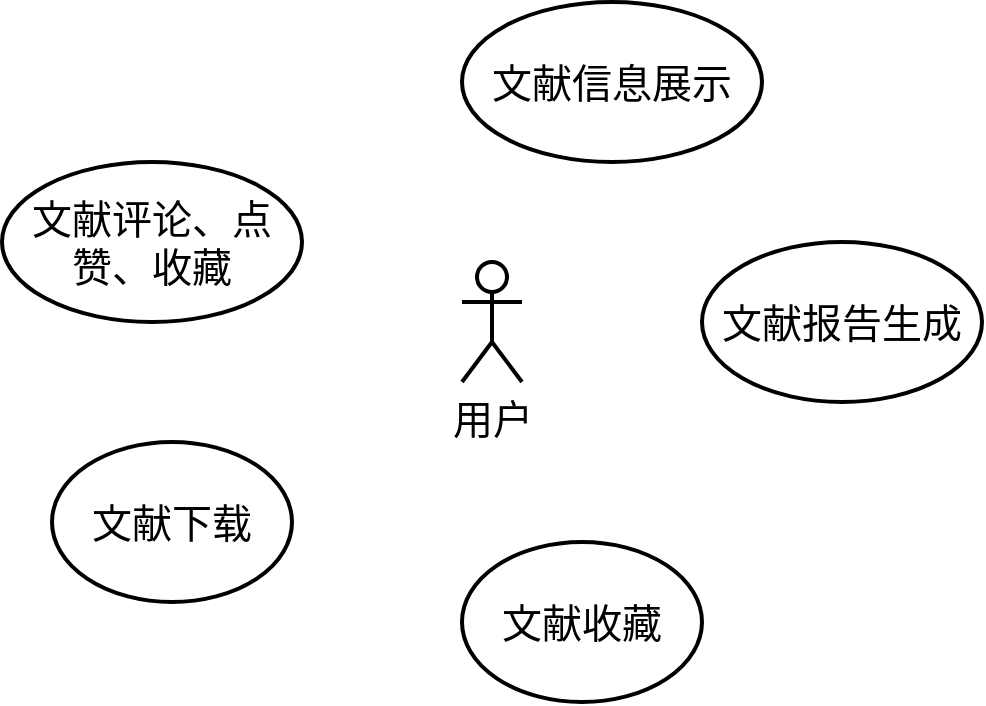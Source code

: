 <mxfile version="24.1.0" type="github">
  <diagram name="Page-1" id="c4acf3e9-155e-7222-9cf6-157b1a14988f">
    <mxGraphModel dx="946" dy="673" grid="1" gridSize="10" guides="1" tooltips="1" connect="1" arrows="1" fold="1" page="1" pageScale="1" pageWidth="850" pageHeight="1100" background="none" math="0" shadow="0">
      <root>
        <mxCell id="0" />
        <mxCell id="1" parent="0" />
        <mxCell id="R6XvgT6NmIigiPFIgZfC-1" value="用户" style="shape=umlActor;verticalLabelPosition=bottom;verticalAlign=top;html=1;outlineConnect=0;strokeWidth=2;fontSize=20;" vertex="1" parent="1">
          <mxGeometry x="340" y="260" width="30" height="60" as="geometry" />
        </mxCell>
        <mxCell id="R6XvgT6NmIigiPFIgZfC-3" value="文献信息展示" style="ellipse;whiteSpace=wrap;html=1;strokeWidth=2;fontSize=20;" vertex="1" parent="1">
          <mxGeometry x="340" y="130" width="150" height="80" as="geometry" />
        </mxCell>
        <mxCell id="R6XvgT6NmIigiPFIgZfC-4" value="文献报告生成" style="ellipse;whiteSpace=wrap;html=1;strokeWidth=2;fontSize=20;" vertex="1" parent="1">
          <mxGeometry x="460" y="250" width="140" height="80" as="geometry" />
        </mxCell>
        <mxCell id="R6XvgT6NmIigiPFIgZfC-6" value="文献收藏" style="ellipse;whiteSpace=wrap;html=1;strokeWidth=2;fontSize=20;" vertex="1" parent="1">
          <mxGeometry x="340" y="400" width="120" height="80" as="geometry" />
        </mxCell>
        <mxCell id="R6XvgT6NmIigiPFIgZfC-7" value="文献下载" style="ellipse;whiteSpace=wrap;html=1;strokeWidth=2;fontSize=20;" vertex="1" parent="1">
          <mxGeometry x="135" y="350" width="120" height="80" as="geometry" />
        </mxCell>
        <mxCell id="R6XvgT6NmIigiPFIgZfC-8" value="文献评论、点赞、收藏" style="ellipse;whiteSpace=wrap;html=1;strokeWidth=2;fontSize=20;" vertex="1" parent="1">
          <mxGeometry x="110" y="210" width="150" height="80" as="geometry" />
        </mxCell>
      </root>
    </mxGraphModel>
  </diagram>
</mxfile>

